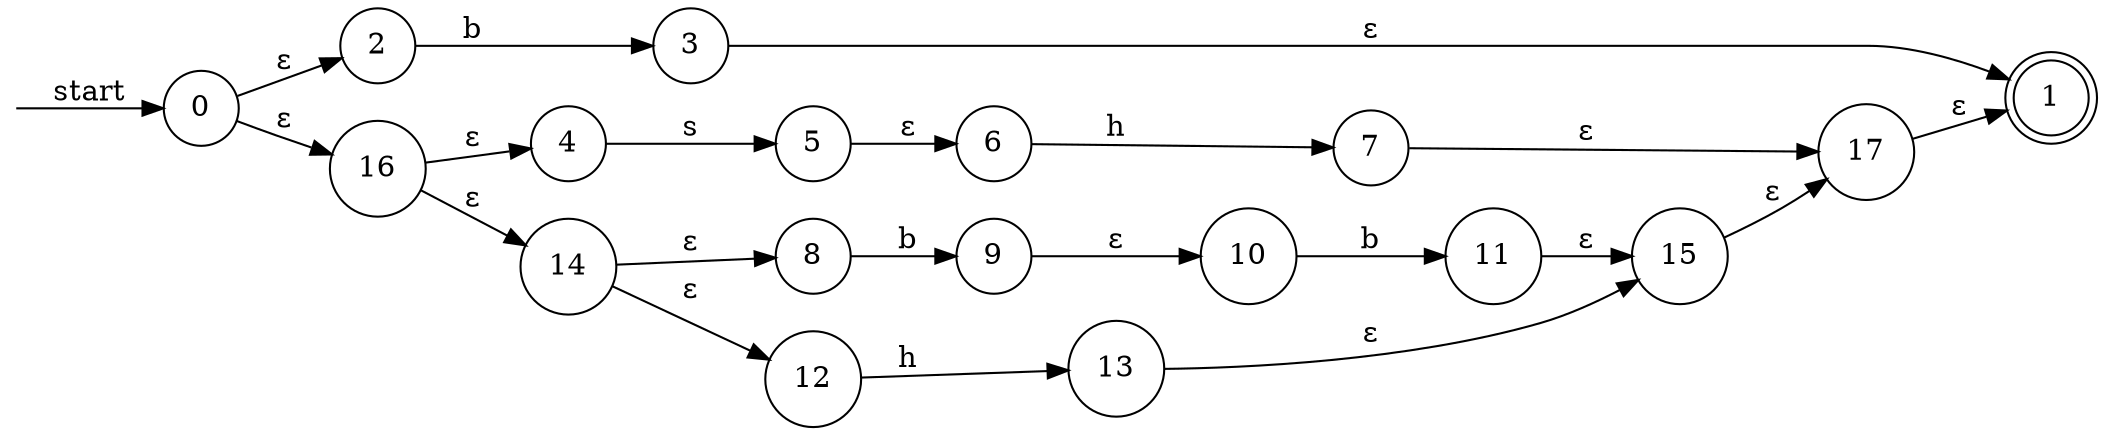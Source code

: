 digraph enfa {
    rankdir = LR;
    node [shape = circle];
    __start [style = invis, shape = point];
    __start -> "0" [ label = "start" ];
    node [shape = doublecircle]; "1"
    node [shape = circle];
    "2" -> "3" [ label = "b" ];
    "4" -> "5" [ label = "s" ];
    "6" -> "7" [ label = "h" ];
    "5" -> "6" [ label = "&epsilon;" ];
    "8" -> "9" [ label = "b" ];
    "10" -> "11" [ label = "b" ];
    "9" -> "10" [ label = "&epsilon;" ];
    "12" -> "13" [ label = "h" ];
    "14" -> "8" [ label = "&epsilon;" ];
    "14" -> "12" [ label = "&epsilon;" ];
    "11" -> "15" [ label = "&epsilon;" ];
    "13" -> "15" [ label = "&epsilon;" ];
    "16" -> "4" [ label = "&epsilon;" ];
    "16" -> "14" [ label = "&epsilon;" ];
    "7" -> "17" [ label = "&epsilon;" ];
    "15" -> "17" [ label = "&epsilon;" ];
    "0" -> "2" [ label = "&epsilon;" ];
    "0" -> "16" [ label = "&epsilon;" ];
    "3" -> "1" [ label = "&epsilon;" ];
    "17" -> "1" [ label = "&epsilon;" ];
}
